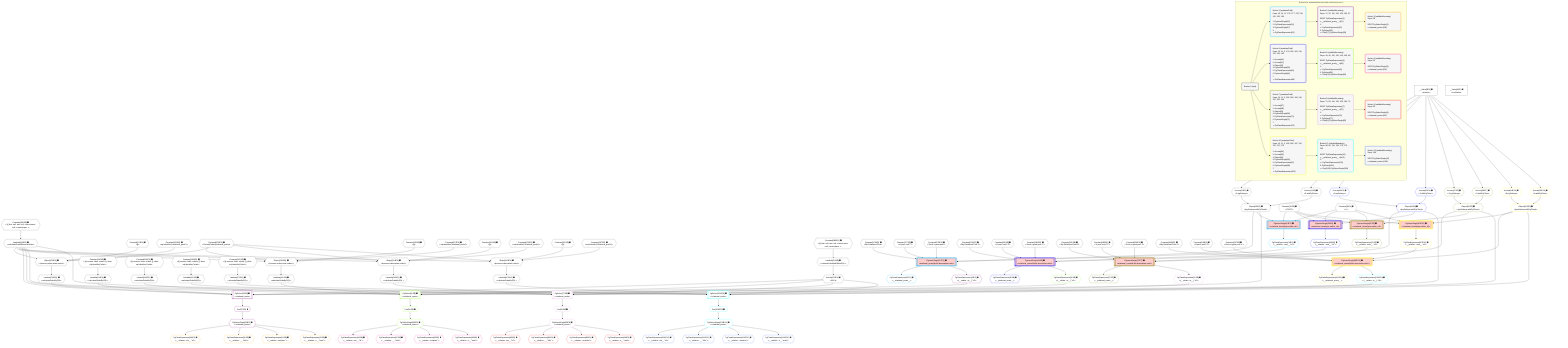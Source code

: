 %%{init: {'themeVariables': { 'fontSize': '12px'}}}%%
graph TD
    classDef path fill:#eee,stroke:#000,color:#000
    classDef plan fill:#fff,stroke-width:1px,color:#000
    classDef itemplan fill:#fff,stroke-width:2px,color:#000
    classDef unbatchedplan fill:#dff,stroke-width:1px,color:#000
    classDef sideeffectplan fill:#fcc,stroke-width:2px,color:#000
    classDef bucket fill:#f6f6f6,color:#000,stroke-width:2px,text-align:left


    %% plan dependencies
    Object124{{"Object[124∈0] ➊<br />ᐸ{reverse,orders,alias,codec}ᐳ"}}:::plan
    Lambda116{{"Lambda[116∈0] ➊<br />ᐸcalculateShouldReverseOrderᐳ"}}:::plan
    Constant121{{"Constant[121∈0] ➊<br />ᐸ[]ᐳ"}}:::plan
    Constant122{{"Constant[122∈0] ➊<br />ᐸsql.identifier(”relational_posts”)ᐳ"}}:::plan
    Constant123{{"Constant[123∈0] ➊<br />ᐸRecordCodec(relational_posts)ᐳ"}}:::plan
    Lambda116 & Constant121 & Constant122 & Constant123 --> Object124
    Object139{{"Object[139∈0] ➊<br />ᐸ{reverse,orders,alias,codec}ᐳ"}}:::plan
    Constant136{{"Constant[136∈0] ➊<br />ᐸ[]ᐳ"}}:::plan
    Constant137{{"Constant[137∈0] ➊<br />ᐸsql.identifier(”relational_posts”)ᐳ"}}:::plan
    Lambda116 & Constant136 & Constant137 & Constant123 --> Object139
    Object154{{"Object[154∈0] ➊<br />ᐸ{reverse,orders,alias,codec}ᐳ"}}:::plan
    Constant151{{"Constant[151∈0] ➊<br />ᐸ[]ᐳ"}}:::plan
    Constant152{{"Constant[152∈0] ➊<br />ᐸsql.identifier(”relational_posts”)ᐳ"}}:::plan
    Lambda116 & Constant151 & Constant152 & Constant123 --> Object154
    Object169{{"Object[169∈0] ➊<br />ᐸ{reverse,orders,alias,codec}ᐳ"}}:::plan
    Constant166{{"Constant[166∈0] ➊<br />ᐸ[]ᐳ"}}:::plan
    Constant167{{"Constant[167∈0] ➊<br />ᐸsql.identifier(”relational_posts”)ᐳ"}}:::plan
    Lambda116 & Constant166 & Constant167 & Constant123 --> Object169
    Object15{{"Object[15∈0] ➊<br />ᐸ{pgSettings,withPgClient}ᐳ"}}:::plan
    Access13{{"Access[13∈0] ➊<br />ᐸ2.pgSettingsᐳ"}}:::plan
    Access14{{"Access[14∈0] ➊<br />ᐸ2.withPgClientᐳ"}}:::plan
    Access13 & Access14 --> Object15
    __Value2["__Value[2∈0] ➊<br />ᐸcontextᐳ"]:::plan
    __Value2 --> Access13
    __Value2 --> Access14
    Constant188{{"Constant[188∈0] ➊<br />ᐸ§{ first: null, last: null, cursorLower: null, cursorUpper: ᐳ"}}:::plan
    Constant188 --> Lambda116
    Lambda119{{"Lambda[119∈0] ➊<br />ᐸcalculateLimitAndOffsetSQLᐳ"}}:::plan
    Constant189{{"Constant[189∈0] ➊<br />ᐸ§{ first: null, last: null, cursorLower: null, cursorUpper: ᐳ"}}:::plan
    Constant189 --> Lambda119
    Access120{{"Access[120∈0] ➊<br />ᐸ119.0ᐳ"}}:::plan
    Lambda119 --> Access120
    Lambda125{{"Lambda[125∈0] ➊<br />ᐸcalculateOrderBySQLᐳ"}}:::plan
    Object124 --> Lambda125
    Lambda130{{"Lambda[130∈0] ➊<br />ᐸcalculateOrderBySQLᐳ"}}:::plan
    Constant190{{"Constant[190∈0] ➊<br />ᐸ§{ reverse: false, orders: [], alias: sql.identifier(”relatiᐳ"}}:::plan
    Constant190 --> Lambda130
    Lambda140{{"Lambda[140∈0] ➊<br />ᐸcalculateOrderBySQLᐳ"}}:::plan
    Object139 --> Lambda140
    Lambda145{{"Lambda[145∈0] ➊<br />ᐸcalculateOrderBySQLᐳ"}}:::plan
    Constant191{{"Constant[191∈0] ➊<br />ᐸ§{ reverse: false, orders: [], alias: sql.identifier(”relatiᐳ"}}:::plan
    Constant191 --> Lambda145
    Lambda155{{"Lambda[155∈0] ➊<br />ᐸcalculateOrderBySQLᐳ"}}:::plan
    Object154 --> Lambda155
    Lambda160{{"Lambda[160∈0] ➊<br />ᐸcalculateOrderBySQLᐳ"}}:::plan
    Constant192{{"Constant[192∈0] ➊<br />ᐸ§{ reverse: false, orders: [], alias: sql.identifier(”relatiᐳ"}}:::plan
    Constant192 --> Lambda160
    Lambda170{{"Lambda[170∈0] ➊<br />ᐸcalculateOrderBySQLᐳ"}}:::plan
    Object169 --> Lambda170
    Lambda175{{"Lambda[175∈0] ➊<br />ᐸcalculateOrderBySQLᐳ"}}:::plan
    Constant193{{"Constant[193∈0] ➊<br />ᐸ§{ reverse: false, orders: [], alias: sql.identifier(”relatiᐳ"}}:::plan
    Constant193 --> Lambda175
    __Value4["__Value[4∈0] ➊<br />ᐸrootValueᐳ"]:::plan
    Constant10{{"Constant[10∈0] ➊<br />ᐸ'POST'ᐳ"}}:::plan
    Constant11{{"Constant[11∈0] ➊<br />ᐸ2ᐳ"}}:::plan
    Constant176{{"Constant[176∈0] ➊<br />ᐸ'My Relational Post'ᐳ"}}:::plan
    Constant177{{"Constant[177∈0] ➊<br />ᐸ'A post, innit?'ᐳ"}}:::plan
    Constant178{{"Constant[178∈0] ➊<br />ᐸ'Such a great post.'ᐳ"}}:::plan
    Constant179{{"Constant[179∈0] ➊<br />ᐸ'My Relational Post 2'ᐳ"}}:::plan
    Constant180{{"Constant[180∈0] ➊<br />ᐸ'A post, innit? 2'ᐳ"}}:::plan
    Constant181{{"Constant[181∈0] ➊<br />ᐸ'Such a great post. 2'ᐳ"}}:::plan
    Constant182{{"Constant[182∈0] ➊<br />ᐸ'My Relational Post 3'ᐳ"}}:::plan
    Constant183{{"Constant[183∈0] ➊<br />ᐸ'A post, innit? 3'ᐳ"}}:::plan
    Constant184{{"Constant[184∈0] ➊<br />ᐸ'Such a great post. 3'ᐳ"}}:::plan
    Constant185{{"Constant[185∈0] ➊<br />ᐸ'My Relational Post 4'ᐳ"}}:::plan
    Constant186{{"Constant[186∈0] ➊<br />ᐸ'A post, innit? 4'ᐳ"}}:::plan
    Constant187{{"Constant[187∈0] ➊<br />ᐸ'Such a great post. 4'ᐳ"}}:::plan
    PgInsertSingle17[["PgInsertSingle[17∈1] ➊<br />ᐸrelational_posts(id,title,description,note)ᐳ"]]:::sideeffectplan
    PgClassExpression16{{"PgClassExpression[16∈1] ➊<br />ᐸ__relation...ems__.”id”ᐳ"}}:::plan
    Object15 & PgClassExpression16 & Constant176 & Constant177 & Constant178 --> PgInsertSingle17
    PgInsertSingle12[["PgInsertSingle[12∈1] ➊<br />ᐸrelational_items(type,author_id)ᐳ"]]:::sideeffectplan
    Object15 & Constant10 & Constant11 --> PgInsertSingle12
    PgInsertSingle12 --> PgClassExpression16
    PgClassExpression21{{"PgClassExpression[21∈1] ➊<br />ᐸ__relational_posts__ᐳ"}}:::plan
    PgInsertSingle17 --> PgClassExpression21
    PgSelect23[["PgSelect[23∈2] ➊<br />ᐸrelational_postsᐳ"]]:::plan
    PgClassExpression22{{"PgClassExpression[22∈2] ➊<br />ᐸ(__relatio...ts__).”id”ᐳ"}}:::plan
    Object15 & PgClassExpression22 & Lambda116 & Access120 & Lambda125 & Lambda130 --> PgSelect23
    PgInsertSingle17 --> PgClassExpression22
    First27{{"First[27∈2] ➊"}}:::plan
    PgSelect23 --> First27
    PgSelectSingle28{{"PgSelectSingle[28∈2] ➊<br />ᐸrelational_postsᐳ"}}:::plan
    First27 --> PgSelectSingle28
    PgClassExpression29{{"PgClassExpression[29∈3] ➊<br />ᐸ__relation...sts__.”id”ᐳ"}}:::plan
    PgSelectSingle28 --> PgClassExpression29
    PgClassExpression30{{"PgClassExpression[30∈3] ➊<br />ᐸ__relation...__.”title”ᐳ"}}:::plan
    PgSelectSingle28 --> PgClassExpression30
    PgClassExpression31{{"PgClassExpression[31∈3] ➊<br />ᐸ__relation...scription”ᐳ"}}:::plan
    PgSelectSingle28 --> PgClassExpression31
    PgClassExpression32{{"PgClassExpression[32∈3] ➊<br />ᐸ__relation...s__.”note”ᐳ"}}:::plan
    PgSelectSingle28 --> PgClassExpression32
    PgInsertSingle44[["PgInsertSingle[44∈4] ➊<br />ᐸrelational_posts(id,title,description,note)ᐳ"]]:::sideeffectplan
    Object42{{"Object[42∈4] ➊<br />ᐸ{pgSettings,withPgClient}ᐳ"}}:::plan
    PgClassExpression43{{"PgClassExpression[43∈4] ➊<br />ᐸ__relation...ems__.”id”ᐳ"}}:::plan
    Object42 & PgClassExpression43 & Constant179 & Constant180 & Constant181 --> PgInsertSingle44
    PgInsertSingle39[["PgInsertSingle[39∈4] ➊<br />ᐸrelational_items(type,author_id)ᐳ"]]:::sideeffectplan
    Object42 & Constant10 & Constant11 --> PgInsertSingle39
    Access40{{"Access[40∈4] ➊<br />ᐸ2.pgSettingsᐳ"}}:::plan
    Access41{{"Access[41∈4] ➊<br />ᐸ2.withPgClientᐳ"}}:::plan
    Access40 & Access41 --> Object42
    __Value2 --> Access40
    __Value2 --> Access41
    PgInsertSingle39 --> PgClassExpression43
    PgClassExpression48{{"PgClassExpression[48∈4] ➊<br />ᐸ__relational_posts__ᐳ"}}:::plan
    PgInsertSingle44 --> PgClassExpression48
    PgSelect50[["PgSelect[50∈5] ➊<br />ᐸrelational_postsᐳ"]]:::plan
    PgClassExpression49{{"PgClassExpression[49∈5] ➊<br />ᐸ(__relatio...ts__).”id”ᐳ"}}:::plan
    Object42 & PgClassExpression49 & Lambda116 & Access120 & Lambda140 & Lambda145 --> PgSelect50
    PgInsertSingle44 --> PgClassExpression49
    First54{{"First[54∈5] ➊"}}:::plan
    PgSelect50 --> First54
    PgSelectSingle55{{"PgSelectSingle[55∈5] ➊<br />ᐸrelational_postsᐳ"}}:::plan
    First54 --> PgSelectSingle55
    PgClassExpression56{{"PgClassExpression[56∈6] ➊<br />ᐸ__relation...sts__.”id”ᐳ"}}:::plan
    PgSelectSingle55 --> PgClassExpression56
    PgClassExpression57{{"PgClassExpression[57∈6] ➊<br />ᐸ__relation...__.”title”ᐳ"}}:::plan
    PgSelectSingle55 --> PgClassExpression57
    PgClassExpression58{{"PgClassExpression[58∈6] ➊<br />ᐸ__relation...scription”ᐳ"}}:::plan
    PgSelectSingle55 --> PgClassExpression58
    PgClassExpression59{{"PgClassExpression[59∈6] ➊<br />ᐸ__relation...s__.”note”ᐳ"}}:::plan
    PgSelectSingle55 --> PgClassExpression59
    PgInsertSingle71[["PgInsertSingle[71∈7] ➊<br />ᐸrelational_posts(id,title,description,note)ᐳ"]]:::sideeffectplan
    Object69{{"Object[69∈7] ➊<br />ᐸ{pgSettings,withPgClient}ᐳ"}}:::plan
    PgClassExpression70{{"PgClassExpression[70∈7] ➊<br />ᐸ__relation...ems__.”id”ᐳ"}}:::plan
    Object69 & PgClassExpression70 & Constant182 & Constant183 & Constant184 --> PgInsertSingle71
    PgInsertSingle66[["PgInsertSingle[66∈7] ➊<br />ᐸrelational_items(type,author_id)ᐳ"]]:::sideeffectplan
    Object69 & Constant10 & Constant11 --> PgInsertSingle66
    Access67{{"Access[67∈7] ➊<br />ᐸ2.pgSettingsᐳ"}}:::plan
    Access68{{"Access[68∈7] ➊<br />ᐸ2.withPgClientᐳ"}}:::plan
    Access67 & Access68 --> Object69
    __Value2 --> Access67
    __Value2 --> Access68
    PgInsertSingle66 --> PgClassExpression70
    PgClassExpression75{{"PgClassExpression[75∈7] ➊<br />ᐸ__relational_posts__ᐳ"}}:::plan
    PgInsertSingle71 --> PgClassExpression75
    PgSelect77[["PgSelect[77∈8] ➊<br />ᐸrelational_postsᐳ"]]:::plan
    PgClassExpression76{{"PgClassExpression[76∈8] ➊<br />ᐸ(__relatio...ts__).”id”ᐳ"}}:::plan
    Object69 & PgClassExpression76 & Lambda116 & Access120 & Lambda155 & Lambda160 --> PgSelect77
    PgInsertSingle71 --> PgClassExpression76
    First81{{"First[81∈8] ➊"}}:::plan
    PgSelect77 --> First81
    PgSelectSingle82{{"PgSelectSingle[82∈8] ➊<br />ᐸrelational_postsᐳ"}}:::plan
    First81 --> PgSelectSingle82
    PgClassExpression83{{"PgClassExpression[83∈9] ➊<br />ᐸ__relation...sts__.”id”ᐳ"}}:::plan
    PgSelectSingle82 --> PgClassExpression83
    PgClassExpression84{{"PgClassExpression[84∈9] ➊<br />ᐸ__relation...__.”title”ᐳ"}}:::plan
    PgSelectSingle82 --> PgClassExpression84
    PgClassExpression85{{"PgClassExpression[85∈9] ➊<br />ᐸ__relation...scription”ᐳ"}}:::plan
    PgSelectSingle82 --> PgClassExpression85
    PgClassExpression86{{"PgClassExpression[86∈9] ➊<br />ᐸ__relation...s__.”note”ᐳ"}}:::plan
    PgSelectSingle82 --> PgClassExpression86
    PgInsertSingle98[["PgInsertSingle[98∈10] ➊<br />ᐸrelational_posts(id,title,description,note)ᐳ"]]:::sideeffectplan
    Object96{{"Object[96∈10] ➊<br />ᐸ{pgSettings,withPgClient}ᐳ"}}:::plan
    PgClassExpression97{{"PgClassExpression[97∈10] ➊<br />ᐸ__relation...ems__.”id”ᐳ"}}:::plan
    Object96 & PgClassExpression97 & Constant185 & Constant186 & Constant187 --> PgInsertSingle98
    PgInsertSingle93[["PgInsertSingle[93∈10] ➊<br />ᐸrelational_items(type,author_id)ᐳ"]]:::sideeffectplan
    Object96 & Constant10 & Constant11 --> PgInsertSingle93
    Access94{{"Access[94∈10] ➊<br />ᐸ2.pgSettingsᐳ"}}:::plan
    Access95{{"Access[95∈10] ➊<br />ᐸ2.withPgClientᐳ"}}:::plan
    Access94 & Access95 --> Object96
    __Value2 --> Access94
    __Value2 --> Access95
    PgInsertSingle93 --> PgClassExpression97
    PgClassExpression102{{"PgClassExpression[102∈10] ➊<br />ᐸ__relational_posts__ᐳ"}}:::plan
    PgInsertSingle98 --> PgClassExpression102
    PgSelect104[["PgSelect[104∈11] ➊<br />ᐸrelational_postsᐳ"]]:::plan
    PgClassExpression103{{"PgClassExpression[103∈11] ➊<br />ᐸ(__relatio...ts__).”id”ᐳ"}}:::plan
    Object96 & PgClassExpression103 & Lambda116 & Access120 & Lambda170 & Lambda175 --> PgSelect104
    PgInsertSingle98 --> PgClassExpression103
    First108{{"First[108∈11] ➊"}}:::plan
    PgSelect104 --> First108
    PgSelectSingle109{{"PgSelectSingle[109∈11] ➊<br />ᐸrelational_postsᐳ"}}:::plan
    First108 --> PgSelectSingle109
    PgClassExpression110{{"PgClassExpression[110∈12] ➊<br />ᐸ__relation...sts__.”id”ᐳ"}}:::plan
    PgSelectSingle109 --> PgClassExpression110
    PgClassExpression111{{"PgClassExpression[111∈12] ➊<br />ᐸ__relation...__.”title”ᐳ"}}:::plan
    PgSelectSingle109 --> PgClassExpression111
    PgClassExpression112{{"PgClassExpression[112∈12] ➊<br />ᐸ__relation...scription”ᐳ"}}:::plan
    PgSelectSingle109 --> PgClassExpression112
    PgClassExpression113{{"PgClassExpression[113∈12] ➊<br />ᐸ__relation...s__.”note”ᐳ"}}:::plan
    PgSelectSingle109 --> PgClassExpression113

    %% define steps

    subgraph "Buckets for mutations/basics/create-relational-post-x4"
    Bucket0("Bucket 0 (root)"):::bucket
    classDef bucket0 stroke:#696969
    class Bucket0,__Value2,__Value4,Constant10,Constant11,Access13,Access14,Object15,Lambda116,Lambda119,Access120,Constant121,Constant122,Constant123,Object124,Lambda125,Lambda130,Constant136,Constant137,Object139,Lambda140,Lambda145,Constant151,Constant152,Object154,Lambda155,Lambda160,Constant166,Constant167,Object169,Lambda170,Lambda175,Constant176,Constant177,Constant178,Constant179,Constant180,Constant181,Constant182,Constant183,Constant184,Constant185,Constant186,Constant187,Constant188,Constant189,Constant190,Constant191,Constant192,Constant193 bucket0
    Bucket1("Bucket 1 (mutationField)<br />Deps: 15, 10, 11, 176, 177, 178, 116, 120, 125, 130<br /><br />1: PgInsertSingle[12]<br />2: PgClassExpression[16]<br />3: PgInsertSingle[17]<br />4: <br />ᐳ: PgClassExpression[21]"):::bucket
    classDef bucket1 stroke:#00bfff
    class Bucket1,PgInsertSingle12,PgClassExpression16,PgInsertSingle17,PgClassExpression21 bucket1
    Bucket2("Bucket 2 (nullableBoundary)<br />Deps: 17, 15, 116, 120, 125, 130, 21<br /><br />ROOT PgClassExpression{1}ᐸ__relational_posts__ᐳ[21]<br />1: <br />ᐳ: PgClassExpression[22]<br />2: PgSelect[23]<br />ᐳ: First[27], PgSelectSingle[28]"):::bucket
    classDef bucket2 stroke:#7f007f
    class Bucket2,PgClassExpression22,PgSelect23,First27,PgSelectSingle28 bucket2
    Bucket3("Bucket 3 (nullableBoundary)<br />Deps: 28<br /><br />ROOT PgSelectSingle{2}ᐸrelational_postsᐳ[28]"):::bucket
    classDef bucket3 stroke:#ffa500
    class Bucket3,PgClassExpression29,PgClassExpression30,PgClassExpression31,PgClassExpression32 bucket3
    Bucket4("Bucket 4 (mutationField)<br />Deps: 10, 11, 2, 179, 180, 181, 116, 120, 140, 145<br /><br />1: Access[40]<br />2: Access[41]<br />3: Object[42]<br />4: PgInsertSingle[39]<br />5: PgClassExpression[43]<br />6: PgInsertSingle[44]<br />7: <br />ᐳ: PgClassExpression[48]"):::bucket
    classDef bucket4 stroke:#0000ff
    class Bucket4,PgInsertSingle39,Access40,Access41,Object42,PgClassExpression43,PgInsertSingle44,PgClassExpression48 bucket4
    Bucket5("Bucket 5 (nullableBoundary)<br />Deps: 44, 42, 116, 120, 140, 145, 48<br /><br />ROOT PgClassExpression{4}ᐸ__relational_posts__ᐳ[48]<br />1: <br />ᐳ: PgClassExpression[49]<br />2: PgSelect[50]<br />ᐳ: First[54], PgSelectSingle[55]"):::bucket
    classDef bucket5 stroke:#7fff00
    class Bucket5,PgClassExpression49,PgSelect50,First54,PgSelectSingle55 bucket5
    Bucket6("Bucket 6 (nullableBoundary)<br />Deps: 55<br /><br />ROOT PgSelectSingle{5}ᐸrelational_postsᐳ[55]"):::bucket
    classDef bucket6 stroke:#ff1493
    class Bucket6,PgClassExpression56,PgClassExpression57,PgClassExpression58,PgClassExpression59 bucket6
    Bucket7("Bucket 7 (mutationField)<br />Deps: 10, 11, 2, 182, 183, 184, 116, 120, 155, 160<br /><br />1: Access[67]<br />2: Access[68]<br />3: Object[69]<br />4: PgInsertSingle[66]<br />5: PgClassExpression[70]<br />6: PgInsertSingle[71]<br />7: <br />ᐳ: PgClassExpression[75]"):::bucket
    classDef bucket7 stroke:#808000
    class Bucket7,PgInsertSingle66,Access67,Access68,Object69,PgClassExpression70,PgInsertSingle71,PgClassExpression75 bucket7
    Bucket8("Bucket 8 (nullableBoundary)<br />Deps: 71, 69, 116, 120, 155, 160, 75<br /><br />ROOT PgClassExpression{7}ᐸ__relational_posts__ᐳ[75]<br />1: <br />ᐳ: PgClassExpression[76]<br />2: PgSelect[77]<br />ᐳ: First[81], PgSelectSingle[82]"):::bucket
    classDef bucket8 stroke:#dda0dd
    class Bucket8,PgClassExpression76,PgSelect77,First81,PgSelectSingle82 bucket8
    Bucket9("Bucket 9 (nullableBoundary)<br />Deps: 82<br /><br />ROOT PgSelectSingle{8}ᐸrelational_postsᐳ[82]"):::bucket
    classDef bucket9 stroke:#ff0000
    class Bucket9,PgClassExpression83,PgClassExpression84,PgClassExpression85,PgClassExpression86 bucket9
    Bucket10("Bucket 10 (mutationField)<br />Deps: 10, 11, 2, 185, 186, 187, 116, 120, 170, 175<br /><br />1: Access[94]<br />2: Access[95]<br />3: Object[96]<br />4: PgInsertSingle[93]<br />5: PgClassExpression[97]<br />6: PgInsertSingle[98]<br />7: <br />ᐳ: PgClassExpression[102]"):::bucket
    classDef bucket10 stroke:#ffff00
    class Bucket10,PgInsertSingle93,Access94,Access95,Object96,PgClassExpression97,PgInsertSingle98,PgClassExpression102 bucket10
    Bucket11("Bucket 11 (nullableBoundary)<br />Deps: 98, 96, 116, 120, 170, 175, 102<br /><br />ROOT PgClassExpression{10}ᐸ__relational_posts__ᐳ[102]<br />1: <br />ᐳ: PgClassExpression[103]<br />2: PgSelect[104]<br />ᐳ: First[108], PgSelectSingle[109]"):::bucket
    classDef bucket11 stroke:#00ffff
    class Bucket11,PgClassExpression103,PgSelect104,First108,PgSelectSingle109 bucket11
    Bucket12("Bucket 12 (nullableBoundary)<br />Deps: 109<br /><br />ROOT PgSelectSingle{11}ᐸrelational_postsᐳ[109]"):::bucket
    classDef bucket12 stroke:#4169e1
    class Bucket12,PgClassExpression110,PgClassExpression111,PgClassExpression112,PgClassExpression113 bucket12
    Bucket0 --> Bucket1 & Bucket4 & Bucket7 & Bucket10
    Bucket1 --> Bucket2
    Bucket2 --> Bucket3
    Bucket4 --> Bucket5
    Bucket5 --> Bucket6
    Bucket7 --> Bucket8
    Bucket8 --> Bucket9
    Bucket10 --> Bucket11
    Bucket11 --> Bucket12
    end